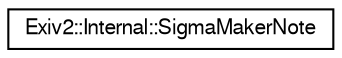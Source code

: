 digraph "Graphical Class Hierarchy"
{
  edge [fontname="FreeSans",fontsize="10",labelfontname="FreeSans",labelfontsize="10"];
  node [fontname="FreeSans",fontsize="10",shape=record];
  rankdir="LR";
  Node1 [label="Exiv2::Internal::SigmaMakerNote",height=0.2,width=0.4,color="black", fillcolor="white", style="filled",URL="$classExiv2_1_1Internal_1_1SigmaMakerNote.html",tooltip="MakerNote for Sigma (Foveon) cameras. "];
}
